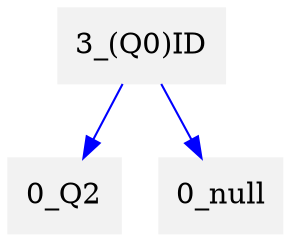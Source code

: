 digraph G {node[shape=box, style=filled, color=Gray95]; edge[color=blue];rankdir=UD 

"3_(Q0)ID"->"0_Q2""3_(Q0)ID"->"0_null"

}
